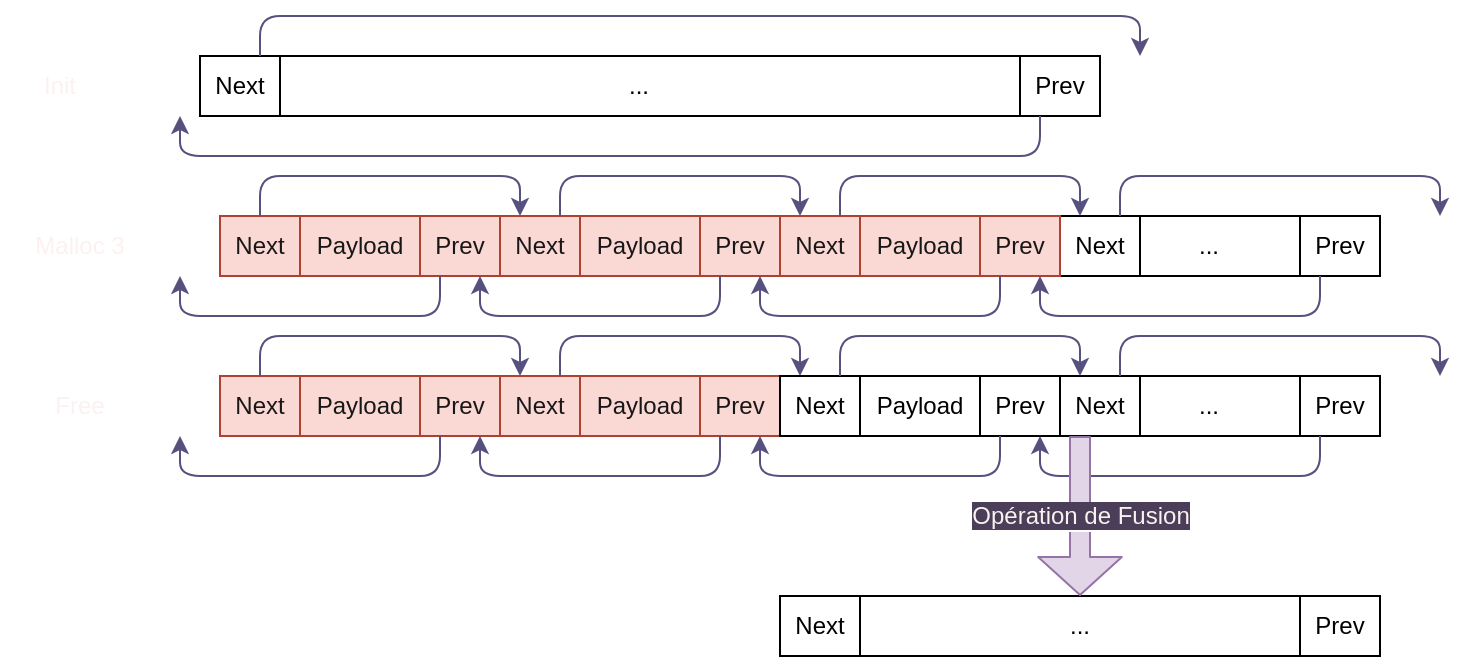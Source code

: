 <mxfile>
    <diagram id="8bbaKS8E7-gGLmwbZnUU" name="Page-1">
        <mxGraphModel dx="622" dy="286" grid="1" gridSize="10" guides="1" tooltips="1" connect="1" arrows="1" fold="1" page="1" pageScale="1" pageWidth="850" pageHeight="1100" math="0" shadow="0">
            <root>
                <mxCell id="0"/>
                <mxCell id="1" parent="0"/>
                <mxCell id="31" value="Malloc 3&lt;br&gt;" style="text;html=1;strokeColor=none;fillColor=none;align=center;verticalAlign=middle;whiteSpace=wrap;rounded=0;labelBackgroundColor=none;fontColor=#FCF1F0;" parent="1" vertex="1">
                    <mxGeometry x="10" y="450" width="60" height="30" as="geometry"/>
                </mxCell>
                <mxCell id="53" style="edgeStyle=none;html=1;exitX=0.25;exitY=1;exitDx=0;exitDy=0;entryX=0.25;entryY=0.667;entryDx=0;entryDy=0;entryPerimeter=0;" parent="1" edge="1">
                    <mxGeometry relative="1" as="geometry">
                        <mxPoint x="160" y="480" as="sourcePoint"/>
                        <mxPoint x="160" y="470.01" as="targetPoint"/>
                    </mxGeometry>
                </mxCell>
                <mxCell id="54" value="Next" style="rounded=0;whiteSpace=wrap;html=1;fillColor=#fad9d5;strokeColor=#ae4132;fontColor=#171717;" parent="1" vertex="1">
                    <mxGeometry x="110" y="450" width="40" height="30" as="geometry"/>
                </mxCell>
                <mxCell id="11" value="Payload" style="rounded=0;whiteSpace=wrap;html=1;fillColor=#fad9d5;strokeColor=#ae4132;fontColor=#171717;" parent="1" vertex="1">
                    <mxGeometry x="150" y="450" width="60" height="30" as="geometry"/>
                </mxCell>
                <mxCell id="56" value="Prev" style="rounded=0;whiteSpace=wrap;html=1;fillColor=#fad9d5;strokeColor=#ae4132;fontColor=#171717;" parent="1" vertex="1">
                    <mxGeometry x="210" y="450" width="40" height="30" as="geometry"/>
                </mxCell>
                <mxCell id="57" value="Next" style="rounded=0;whiteSpace=wrap;html=1;fillColor=#fad9d5;strokeColor=#ae4132;fontColor=#171717;" parent="1" vertex="1">
                    <mxGeometry x="250" y="450" width="40" height="30" as="geometry"/>
                </mxCell>
                <mxCell id="58" value="Payload" style="rounded=0;whiteSpace=wrap;html=1;fillColor=#fad9d5;strokeColor=#ae4132;fontColor=#171717;" parent="1" vertex="1">
                    <mxGeometry x="290" y="450" width="60" height="30" as="geometry"/>
                </mxCell>
                <mxCell id="59" value="Prev" style="rounded=0;whiteSpace=wrap;html=1;fillColor=#fad9d5;strokeColor=#ae4132;fontColor=#171717;" parent="1" vertex="1">
                    <mxGeometry x="350" y="450" width="40" height="30" as="geometry"/>
                </mxCell>
                <mxCell id="62" value="" style="endArrow=classic;html=1;exitX=0.5;exitY=0;exitDx=0;exitDy=0;entryX=0.25;entryY=0;entryDx=0;entryDy=0;fillColor=#d0cee2;strokeColor=#56517e;" parent="1" source="54" target="57" edge="1">
                    <mxGeometry width="50" height="50" relative="1" as="geometry">
                        <mxPoint x="140" y="430" as="sourcePoint"/>
                        <mxPoint x="190" y="380" as="targetPoint"/>
                        <Array as="points">
                            <mxPoint x="130" y="430"/>
                            <mxPoint x="260" y="430"/>
                        </Array>
                    </mxGeometry>
                </mxCell>
                <mxCell id="63" value="Next" style="rounded=0;whiteSpace=wrap;html=1;" parent="1" vertex="1">
                    <mxGeometry x="530" y="450" width="40" height="30" as="geometry"/>
                </mxCell>
                <mxCell id="64" value="..." style="rounded=0;whiteSpace=wrap;html=1;spacingRight=11;" parent="1" vertex="1">
                    <mxGeometry x="570" y="450" width="80" height="30" as="geometry"/>
                </mxCell>
                <mxCell id="65" value="Prev" style="rounded=0;whiteSpace=wrap;html=1;" parent="1" vertex="1">
                    <mxGeometry x="650" y="450" width="40" height="30" as="geometry"/>
                </mxCell>
                <mxCell id="66" value="" style="endArrow=classic;html=1;exitX=0.75;exitY=0;exitDx=0;exitDy=0;entryX=0.25;entryY=0;entryDx=0;entryDy=0;fillColor=#d0cee2;strokeColor=#56517e;" parent="1" source="57" target="107" edge="1">
                    <mxGeometry width="50" height="50" relative="1" as="geometry">
                        <mxPoint x="280" y="520" as="sourcePoint"/>
                        <mxPoint x="420" y="520" as="targetPoint"/>
                        <Array as="points">
                            <mxPoint x="280" y="430"/>
                            <mxPoint x="400" y="430"/>
                        </Array>
                    </mxGeometry>
                </mxCell>
                <mxCell id="67" value="" style="endArrow=classic;html=1;exitX=0.25;exitY=1;exitDx=0;exitDy=0;fillColor=#d0cee2;strokeColor=#56517e;rounded=1;" parent="1" source="56" edge="1">
                    <mxGeometry width="50" height="50" relative="1" as="geometry">
                        <mxPoint x="230" y="450" as="sourcePoint"/>
                        <mxPoint x="90" y="480" as="targetPoint"/>
                        <Array as="points">
                            <mxPoint x="220" y="500"/>
                            <mxPoint x="90" y="500"/>
                        </Array>
                    </mxGeometry>
                </mxCell>
                <mxCell id="68" value="" style="endArrow=classic;html=1;fillColor=#d0cee2;strokeColor=#56517e;rounded=1;exitX=0.25;exitY=1;exitDx=0;exitDy=0;entryX=0.75;entryY=1;entryDx=0;entryDy=0;" parent="1" source="59" target="56" edge="1">
                    <mxGeometry width="50" height="50" relative="1" as="geometry">
                        <mxPoint x="430" y="530" as="sourcePoint"/>
                        <mxPoint x="240" y="520" as="targetPoint"/>
                        <Array as="points">
                            <mxPoint x="360" y="500"/>
                            <mxPoint x="240" y="500"/>
                        </Array>
                    </mxGeometry>
                </mxCell>
                <mxCell id="69" value="" style="endArrow=classic;html=1;fillColor=#d0cee2;strokeColor=#56517e;rounded=1;exitX=0.25;exitY=1;exitDx=0;exitDy=0;entryX=0.75;entryY=1;entryDx=0;entryDy=0;" parent="1" source="65" target="109" edge="1">
                    <mxGeometry width="50" height="50" relative="1" as="geometry">
                        <mxPoint x="550" y="490" as="sourcePoint"/>
                        <mxPoint x="530" y="490" as="targetPoint"/>
                        <Array as="points">
                            <mxPoint x="660" y="500"/>
                            <mxPoint x="520" y="500"/>
                        </Array>
                    </mxGeometry>
                </mxCell>
                <mxCell id="70" value="" style="endArrow=classic;html=1;exitX=0.75;exitY=0;exitDx=0;exitDy=0;fillColor=#d0cee2;strokeColor=#56517e;" parent="1" source="63" edge="1">
                    <mxGeometry width="50" height="50" relative="1" as="geometry">
                        <mxPoint x="420" y="450" as="sourcePoint"/>
                        <mxPoint x="720" y="450" as="targetPoint"/>
                        <Array as="points">
                            <mxPoint x="560" y="430"/>
                            <mxPoint x="720" y="430"/>
                        </Array>
                    </mxGeometry>
                </mxCell>
                <mxCell id="93" value="Next" style="rounded=0;whiteSpace=wrap;html=1;" parent="1" vertex="1">
                    <mxGeometry x="390" y="640" width="40" height="30" as="geometry"/>
                </mxCell>
                <mxCell id="94" value="..." style="rounded=0;whiteSpace=wrap;html=1;" parent="1" vertex="1">
                    <mxGeometry x="430" y="640" width="220" height="30" as="geometry"/>
                </mxCell>
                <mxCell id="95" value="Prev" style="rounded=0;whiteSpace=wrap;html=1;" parent="1" vertex="1">
                    <mxGeometry x="650" y="640" width="40" height="30" as="geometry"/>
                </mxCell>
                <mxCell id="96" value="Next" style="rounded=0;whiteSpace=wrap;html=1;" vertex="1" parent="1">
                    <mxGeometry x="100" y="370" width="40" height="30" as="geometry"/>
                </mxCell>
                <mxCell id="97" value="..." style="rounded=0;whiteSpace=wrap;html=1;spacingRight=11;" vertex="1" parent="1">
                    <mxGeometry x="140" y="370" width="370" height="30" as="geometry"/>
                </mxCell>
                <mxCell id="98" value="Prev" style="rounded=0;whiteSpace=wrap;html=1;" vertex="1" parent="1">
                    <mxGeometry x="510" y="370" width="40" height="30" as="geometry"/>
                </mxCell>
                <mxCell id="99" value="" style="endArrow=classic;html=1;fillColor=#d0cee2;strokeColor=#56517e;rounded=1;exitX=0.25;exitY=1;exitDx=0;exitDy=0;entryX=0.75;entryY=1;entryDx=0;entryDy=0;" edge="1" parent="1" source="98">
                    <mxGeometry width="50" height="50" relative="1" as="geometry">
                        <mxPoint x="220" y="410" as="sourcePoint"/>
                        <mxPoint x="90" y="400" as="targetPoint"/>
                        <Array as="points">
                            <mxPoint x="520" y="420"/>
                            <mxPoint x="90" y="420"/>
                        </Array>
                    </mxGeometry>
                </mxCell>
                <mxCell id="100" value="" style="endArrow=classic;html=1;exitX=0.75;exitY=0;exitDx=0;exitDy=0;fillColor=#d0cee2;strokeColor=#56517e;" edge="1" parent="1" source="96">
                    <mxGeometry width="50" height="50" relative="1" as="geometry">
                        <mxPoint x="130" y="370" as="sourcePoint"/>
                        <mxPoint x="570" y="370" as="targetPoint"/>
                        <Array as="points">
                            <mxPoint x="130" y="350"/>
                            <mxPoint x="570" y="350"/>
                        </Array>
                    </mxGeometry>
                </mxCell>
                <mxCell id="101" value="Init" style="text;html=1;strokeColor=none;fillColor=none;align=center;verticalAlign=middle;whiteSpace=wrap;rounded=0;labelBackgroundColor=none;fontColor=#FCF1F0;" vertex="1" parent="1">
                    <mxGeometry y="370" width="60" height="30" as="geometry"/>
                </mxCell>
                <mxCell id="107" value="Next" style="rounded=0;whiteSpace=wrap;html=1;fillColor=#fad9d5;strokeColor=#ae4132;fontColor=#171717;" vertex="1" parent="1">
                    <mxGeometry x="390" y="450" width="40" height="30" as="geometry"/>
                </mxCell>
                <mxCell id="108" value="Payload" style="rounded=0;whiteSpace=wrap;html=1;fillColor=#fad9d5;strokeColor=#ae4132;fontColor=#171717;" vertex="1" parent="1">
                    <mxGeometry x="430" y="450" width="60" height="30" as="geometry"/>
                </mxCell>
                <mxCell id="109" value="Prev" style="rounded=0;whiteSpace=wrap;html=1;fillColor=#fad9d5;strokeColor=#ae4132;fontColor=#171717;" vertex="1" parent="1">
                    <mxGeometry x="490" y="450" width="40" height="30" as="geometry"/>
                </mxCell>
                <mxCell id="110" value="" style="endArrow=classic;html=1;exitX=0.75;exitY=0;exitDx=0;exitDy=0;entryX=0.25;entryY=0;entryDx=0;entryDy=0;fillColor=#d0cee2;strokeColor=#56517e;" edge="1" parent="1" source="107" target="63">
                    <mxGeometry width="50" height="50" relative="1" as="geometry">
                        <mxPoint x="420" y="520" as="sourcePoint"/>
                        <mxPoint x="640" y="450" as="targetPoint"/>
                        <Array as="points">
                            <mxPoint x="420" y="430"/>
                            <mxPoint x="540" y="430"/>
                        </Array>
                    </mxGeometry>
                </mxCell>
                <mxCell id="111" value="" style="endArrow=classic;html=1;fillColor=#d0cee2;strokeColor=#56517e;rounded=1;exitX=0.25;exitY=1;exitDx=0;exitDy=0;entryX=0.75;entryY=1;entryDx=0;entryDy=0;" edge="1" parent="1" source="109">
                    <mxGeometry width="50" height="50" relative="1" as="geometry">
                        <mxPoint x="570" y="530" as="sourcePoint"/>
                        <mxPoint x="380" y="480" as="targetPoint"/>
                        <Array as="points">
                            <mxPoint x="500" y="500"/>
                            <mxPoint x="380" y="500"/>
                        </Array>
                    </mxGeometry>
                </mxCell>
                <mxCell id="112" value="Free" style="text;html=1;strokeColor=none;fillColor=none;align=center;verticalAlign=middle;whiteSpace=wrap;rounded=0;labelBackgroundColor=none;fontColor=#FCF1F0;" vertex="1" parent="1">
                    <mxGeometry x="10" y="530" width="60" height="30" as="geometry"/>
                </mxCell>
                <mxCell id="113" style="edgeStyle=none;html=1;exitX=0.25;exitY=1;exitDx=0;exitDy=0;entryX=0.25;entryY=0.667;entryDx=0;entryDy=0;entryPerimeter=0;" edge="1" parent="1">
                    <mxGeometry relative="1" as="geometry">
                        <mxPoint x="160" y="560" as="sourcePoint"/>
                        <mxPoint x="160" y="550.01" as="targetPoint"/>
                    </mxGeometry>
                </mxCell>
                <mxCell id="114" value="Next" style="rounded=0;whiteSpace=wrap;html=1;fillColor=#fad9d5;strokeColor=#ae4132;fontColor=#171717;" vertex="1" parent="1">
                    <mxGeometry x="110" y="530" width="40" height="30" as="geometry"/>
                </mxCell>
                <mxCell id="115" value="Payload" style="rounded=0;whiteSpace=wrap;html=1;fillColor=#fad9d5;strokeColor=#ae4132;fontColor=#171717;" vertex="1" parent="1">
                    <mxGeometry x="150" y="530" width="60" height="30" as="geometry"/>
                </mxCell>
                <mxCell id="116" value="Prev" style="rounded=0;whiteSpace=wrap;html=1;fillColor=#fad9d5;strokeColor=#ae4132;fontColor=#171717;" vertex="1" parent="1">
                    <mxGeometry x="210" y="530" width="40" height="30" as="geometry"/>
                </mxCell>
                <mxCell id="117" value="Next" style="rounded=0;whiteSpace=wrap;html=1;fillColor=#fad9d5;strokeColor=#ae4132;fontColor=#171717;" vertex="1" parent="1">
                    <mxGeometry x="250" y="530" width="40" height="30" as="geometry"/>
                </mxCell>
                <mxCell id="118" value="Payload" style="rounded=0;whiteSpace=wrap;html=1;fillColor=#fad9d5;strokeColor=#ae4132;fontColor=#171717;" vertex="1" parent="1">
                    <mxGeometry x="290" y="530" width="60" height="30" as="geometry"/>
                </mxCell>
                <mxCell id="119" value="Prev" style="rounded=0;whiteSpace=wrap;html=1;fillColor=#fad9d5;strokeColor=#ae4132;fontColor=#171717;" vertex="1" parent="1">
                    <mxGeometry x="350" y="530" width="40" height="30" as="geometry"/>
                </mxCell>
                <mxCell id="120" value="" style="endArrow=classic;html=1;exitX=0.5;exitY=0;exitDx=0;exitDy=0;entryX=0.25;entryY=0;entryDx=0;entryDy=0;fillColor=#d0cee2;strokeColor=#56517e;" edge="1" parent="1" source="114" target="117">
                    <mxGeometry width="50" height="50" relative="1" as="geometry">
                        <mxPoint x="140" y="510" as="sourcePoint"/>
                        <mxPoint x="190" y="460" as="targetPoint"/>
                        <Array as="points">
                            <mxPoint x="130" y="510"/>
                            <mxPoint x="260" y="510"/>
                        </Array>
                    </mxGeometry>
                </mxCell>
                <mxCell id="121" value="Next" style="rounded=0;whiteSpace=wrap;html=1;" vertex="1" parent="1">
                    <mxGeometry x="530" y="530" width="40" height="30" as="geometry"/>
                </mxCell>
                <mxCell id="122" value="..." style="rounded=0;whiteSpace=wrap;html=1;spacingRight=11;" vertex="1" parent="1">
                    <mxGeometry x="570" y="530" width="80" height="30" as="geometry"/>
                </mxCell>
                <mxCell id="123" value="Prev" style="rounded=0;whiteSpace=wrap;html=1;" vertex="1" parent="1">
                    <mxGeometry x="650" y="530" width="40" height="30" as="geometry"/>
                </mxCell>
                <mxCell id="124" value="" style="endArrow=classic;html=1;exitX=0.75;exitY=0;exitDx=0;exitDy=0;entryX=0.25;entryY=0;entryDx=0;entryDy=0;fillColor=#d0cee2;strokeColor=#56517e;" edge="1" parent="1" source="117" target="129">
                    <mxGeometry width="50" height="50" relative="1" as="geometry">
                        <mxPoint x="280" y="600" as="sourcePoint"/>
                        <mxPoint x="420" y="600" as="targetPoint"/>
                        <Array as="points">
                            <mxPoint x="280" y="510"/>
                            <mxPoint x="400" y="510"/>
                        </Array>
                    </mxGeometry>
                </mxCell>
                <mxCell id="125" value="" style="endArrow=classic;html=1;exitX=0.25;exitY=1;exitDx=0;exitDy=0;fillColor=#d0cee2;strokeColor=#56517e;rounded=1;" edge="1" parent="1" source="116">
                    <mxGeometry width="50" height="50" relative="1" as="geometry">
                        <mxPoint x="230" y="530" as="sourcePoint"/>
                        <mxPoint x="90" y="560" as="targetPoint"/>
                        <Array as="points">
                            <mxPoint x="220" y="580"/>
                            <mxPoint x="90" y="580"/>
                        </Array>
                    </mxGeometry>
                </mxCell>
                <mxCell id="126" value="" style="endArrow=classic;html=1;fillColor=#d0cee2;strokeColor=#56517e;rounded=1;exitX=0.25;exitY=1;exitDx=0;exitDy=0;entryX=0.75;entryY=1;entryDx=0;entryDy=0;" edge="1" parent="1" source="119" target="116">
                    <mxGeometry width="50" height="50" relative="1" as="geometry">
                        <mxPoint x="430" y="610" as="sourcePoint"/>
                        <mxPoint x="240" y="600" as="targetPoint"/>
                        <Array as="points">
                            <mxPoint x="360" y="580"/>
                            <mxPoint x="240" y="580"/>
                        </Array>
                    </mxGeometry>
                </mxCell>
                <mxCell id="127" value="" style="endArrow=classic;html=1;fillColor=#d0cee2;strokeColor=#56517e;rounded=1;exitX=0.25;exitY=1;exitDx=0;exitDy=0;entryX=0.75;entryY=1;entryDx=0;entryDy=0;" edge="1" parent="1" source="123" target="131">
                    <mxGeometry width="50" height="50" relative="1" as="geometry">
                        <mxPoint x="550" y="570" as="sourcePoint"/>
                        <mxPoint x="530" y="570" as="targetPoint"/>
                        <Array as="points">
                            <mxPoint x="660" y="580"/>
                            <mxPoint x="520" y="580"/>
                        </Array>
                    </mxGeometry>
                </mxCell>
                <mxCell id="128" value="" style="endArrow=classic;html=1;exitX=0.75;exitY=0;exitDx=0;exitDy=0;fillColor=#d0cee2;strokeColor=#56517e;" edge="1" parent="1" source="121">
                    <mxGeometry width="50" height="50" relative="1" as="geometry">
                        <mxPoint x="420" y="530" as="sourcePoint"/>
                        <mxPoint x="720.0" y="530" as="targetPoint"/>
                        <Array as="points">
                            <mxPoint x="560" y="510"/>
                            <mxPoint x="720" y="510"/>
                        </Array>
                    </mxGeometry>
                </mxCell>
                <mxCell id="129" value="Next" style="rounded=0;whiteSpace=wrap;html=1;" vertex="1" parent="1">
                    <mxGeometry x="390" y="530" width="40" height="30" as="geometry"/>
                </mxCell>
                <mxCell id="130" value="Payload" style="rounded=0;whiteSpace=wrap;html=1;" vertex="1" parent="1">
                    <mxGeometry x="430" y="530" width="60" height="30" as="geometry"/>
                </mxCell>
                <mxCell id="131" value="Prev" style="rounded=0;whiteSpace=wrap;html=1;" vertex="1" parent="1">
                    <mxGeometry x="490" y="530" width="40" height="30" as="geometry"/>
                </mxCell>
                <mxCell id="132" value="" style="endArrow=classic;html=1;exitX=0.75;exitY=0;exitDx=0;exitDy=0;entryX=0.25;entryY=0;entryDx=0;entryDy=0;fillColor=#d0cee2;strokeColor=#56517e;" edge="1" parent="1" source="129" target="121">
                    <mxGeometry width="50" height="50" relative="1" as="geometry">
                        <mxPoint x="420" y="600" as="sourcePoint"/>
                        <mxPoint x="640" y="530" as="targetPoint"/>
                        <Array as="points">
                            <mxPoint x="420" y="510"/>
                            <mxPoint x="540" y="510"/>
                        </Array>
                    </mxGeometry>
                </mxCell>
                <mxCell id="133" value="" style="endArrow=classic;html=1;fillColor=#d0cee2;strokeColor=#56517e;rounded=1;exitX=0.25;exitY=1;exitDx=0;exitDy=0;entryX=0.75;entryY=1;entryDx=0;entryDy=0;" edge="1" parent="1" source="131">
                    <mxGeometry width="50" height="50" relative="1" as="geometry">
                        <mxPoint x="570" y="610" as="sourcePoint"/>
                        <mxPoint x="380" y="560" as="targetPoint"/>
                        <Array as="points">
                            <mxPoint x="500" y="580"/>
                            <mxPoint x="380" y="580"/>
                        </Array>
                    </mxGeometry>
                </mxCell>
                <mxCell id="50" value="&lt;span style=&quot;background-color: rgb(74, 62, 89); font-size: 12px;&quot;&gt;Opération de Fusion&lt;/span&gt;" style="shape=flexArrow;endArrow=classic;html=1;fontColor=#FCF1F0;entryX=0.5;entryY=0;entryDx=0;entryDy=0;fillColor=#e1d5e7;strokeColor=#9673a6;endWidth=30.833;endSize=6;exitX=0.25;exitY=1;exitDx=0;exitDy=0;spacing=21;spacingTop=0;fontSize=12;" parent="1" target="94" edge="1" source="121">
                    <mxGeometry width="50" height="50" relative="1" as="geometry">
                        <mxPoint x="430" y="590" as="sourcePoint"/>
                        <mxPoint x="530" y="600" as="targetPoint"/>
                    </mxGeometry>
                </mxCell>
            </root>
        </mxGraphModel>
    </diagram>
</mxfile>